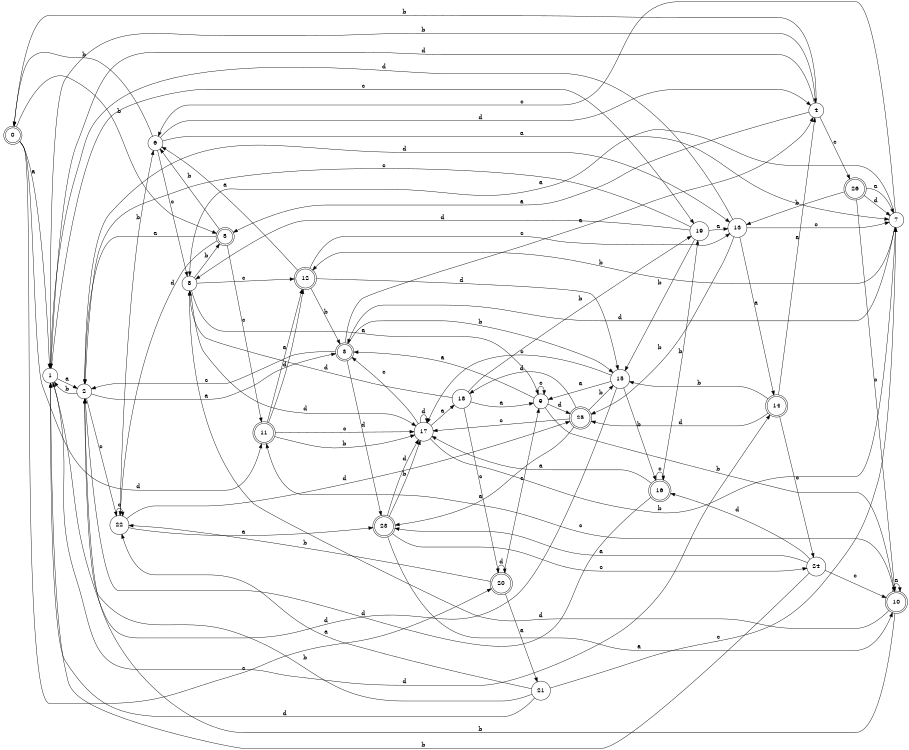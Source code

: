 digraph n22_10 {
__start0 [label="" shape="none"];

rankdir=LR;
size="8,5";

s0 [style="rounded,filled", color="black", fillcolor="white" shape="doublecircle", label="0"];
s1 [style="filled", color="black", fillcolor="white" shape="circle", label="1"];
s2 [style="filled", color="black", fillcolor="white" shape="circle", label="2"];
s3 [style="rounded,filled", color="black", fillcolor="white" shape="doublecircle", label="3"];
s4 [style="filled", color="black", fillcolor="white" shape="circle", label="4"];
s5 [style="rounded,filled", color="black", fillcolor="white" shape="doublecircle", label="5"];
s6 [style="filled", color="black", fillcolor="white" shape="circle", label="6"];
s7 [style="filled", color="black", fillcolor="white" shape="circle", label="7"];
s8 [style="filled", color="black", fillcolor="white" shape="circle", label="8"];
s9 [style="filled", color="black", fillcolor="white" shape="circle", label="9"];
s10 [style="rounded,filled", color="black", fillcolor="white" shape="doublecircle", label="10"];
s11 [style="rounded,filled", color="black", fillcolor="white" shape="doublecircle", label="11"];
s12 [style="rounded,filled", color="black", fillcolor="white" shape="doublecircle", label="12"];
s13 [style="filled", color="black", fillcolor="white" shape="circle", label="13"];
s14 [style="rounded,filled", color="black", fillcolor="white" shape="doublecircle", label="14"];
s15 [style="filled", color="black", fillcolor="white" shape="circle", label="15"];
s16 [style="rounded,filled", color="black", fillcolor="white" shape="doublecircle", label="16"];
s17 [style="filled", color="black", fillcolor="white" shape="circle", label="17"];
s18 [style="filled", color="black", fillcolor="white" shape="circle", label="18"];
s19 [style="filled", color="black", fillcolor="white" shape="circle", label="19"];
s20 [style="rounded,filled", color="black", fillcolor="white" shape="doublecircle", label="20"];
s21 [style="filled", color="black", fillcolor="white" shape="circle", label="21"];
s22 [style="filled", color="black", fillcolor="white" shape="circle", label="22"];
s23 [style="rounded,filled", color="black", fillcolor="white" shape="doublecircle", label="23"];
s24 [style="filled", color="black", fillcolor="white" shape="circle", label="24"];
s25 [style="rounded,filled", color="black", fillcolor="white" shape="doublecircle", label="25"];
s26 [style="rounded,filled", color="black", fillcolor="white" shape="doublecircle", label="26"];
s0 -> s1 [label="a"];
s0 -> s5 [label="b"];
s0 -> s20 [label="c"];
s0 -> s11 [label="d"];
s1 -> s2 [label="a"];
s1 -> s4 [label="b"];
s1 -> s19 [label="c"];
s1 -> s14 [label="d"];
s2 -> s3 [label="a"];
s2 -> s1 [label="b"];
s2 -> s22 [label="c"];
s2 -> s13 [label="d"];
s3 -> s4 [label="a"];
s3 -> s15 [label="b"];
s3 -> s2 [label="c"];
s3 -> s23 [label="d"];
s4 -> s5 [label="a"];
s4 -> s0 [label="b"];
s4 -> s26 [label="c"];
s4 -> s1 [label="d"];
s5 -> s2 [label="a"];
s5 -> s6 [label="b"];
s5 -> s11 [label="c"];
s5 -> s22 [label="d"];
s6 -> s7 [label="a"];
s6 -> s0 [label="b"];
s6 -> s8 [label="c"];
s6 -> s4 [label="d"];
s7 -> s8 [label="a"];
s7 -> s12 [label="b"];
s7 -> s6 [label="c"];
s7 -> s3 [label="d"];
s8 -> s9 [label="a"];
s8 -> s5 [label="b"];
s8 -> s12 [label="c"];
s8 -> s17 [label="d"];
s9 -> s3 [label="a"];
s9 -> s10 [label="b"];
s9 -> s9 [label="c"];
s9 -> s25 [label="d"];
s10 -> s10 [label="a"];
s10 -> s2 [label="b"];
s10 -> s11 [label="c"];
s10 -> s8 [label="d"];
s11 -> s12 [label="a"];
s11 -> s17 [label="b"];
s11 -> s17 [label="c"];
s11 -> s12 [label="d"];
s12 -> s6 [label="a"];
s12 -> s3 [label="b"];
s12 -> s13 [label="c"];
s12 -> s15 [label="d"];
s13 -> s14 [label="a"];
s13 -> s25 [label="b"];
s13 -> s7 [label="c"];
s13 -> s1 [label="d"];
s14 -> s4 [label="a"];
s14 -> s15 [label="b"];
s14 -> s24 [label="c"];
s14 -> s25 [label="d"];
s15 -> s9 [label="a"];
s15 -> s16 [label="b"];
s15 -> s17 [label="c"];
s15 -> s1 [label="d"];
s16 -> s17 [label="a"];
s16 -> s19 [label="b"];
s16 -> s16 [label="c"];
s16 -> s2 [label="d"];
s17 -> s18 [label="a"];
s17 -> s7 [label="b"];
s17 -> s3 [label="c"];
s17 -> s17 [label="d"];
s18 -> s9 [label="a"];
s18 -> s19 [label="b"];
s18 -> s20 [label="c"];
s18 -> s8 [label="d"];
s19 -> s13 [label="a"];
s19 -> s15 [label="b"];
s19 -> s2 [label="c"];
s19 -> s8 [label="d"];
s20 -> s21 [label="a"];
s20 -> s22 [label="b"];
s20 -> s9 [label="c"];
s20 -> s20 [label="d"];
s21 -> s22 [label="a"];
s21 -> s2 [label="b"];
s21 -> s7 [label="c"];
s21 -> s1 [label="d"];
s22 -> s23 [label="a"];
s22 -> s6 [label="b"];
s22 -> s22 [label="c"];
s22 -> s25 [label="d"];
s23 -> s10 [label="a"];
s23 -> s17 [label="b"];
s23 -> s24 [label="c"];
s23 -> s17 [label="d"];
s24 -> s23 [label="a"];
s24 -> s1 [label="b"];
s24 -> s10 [label="c"];
s24 -> s16 [label="d"];
s25 -> s23 [label="a"];
s25 -> s15 [label="b"];
s25 -> s17 [label="c"];
s25 -> s18 [label="d"];
s26 -> s7 [label="a"];
s26 -> s13 [label="b"];
s26 -> s10 [label="c"];
s26 -> s7 [label="d"];

}